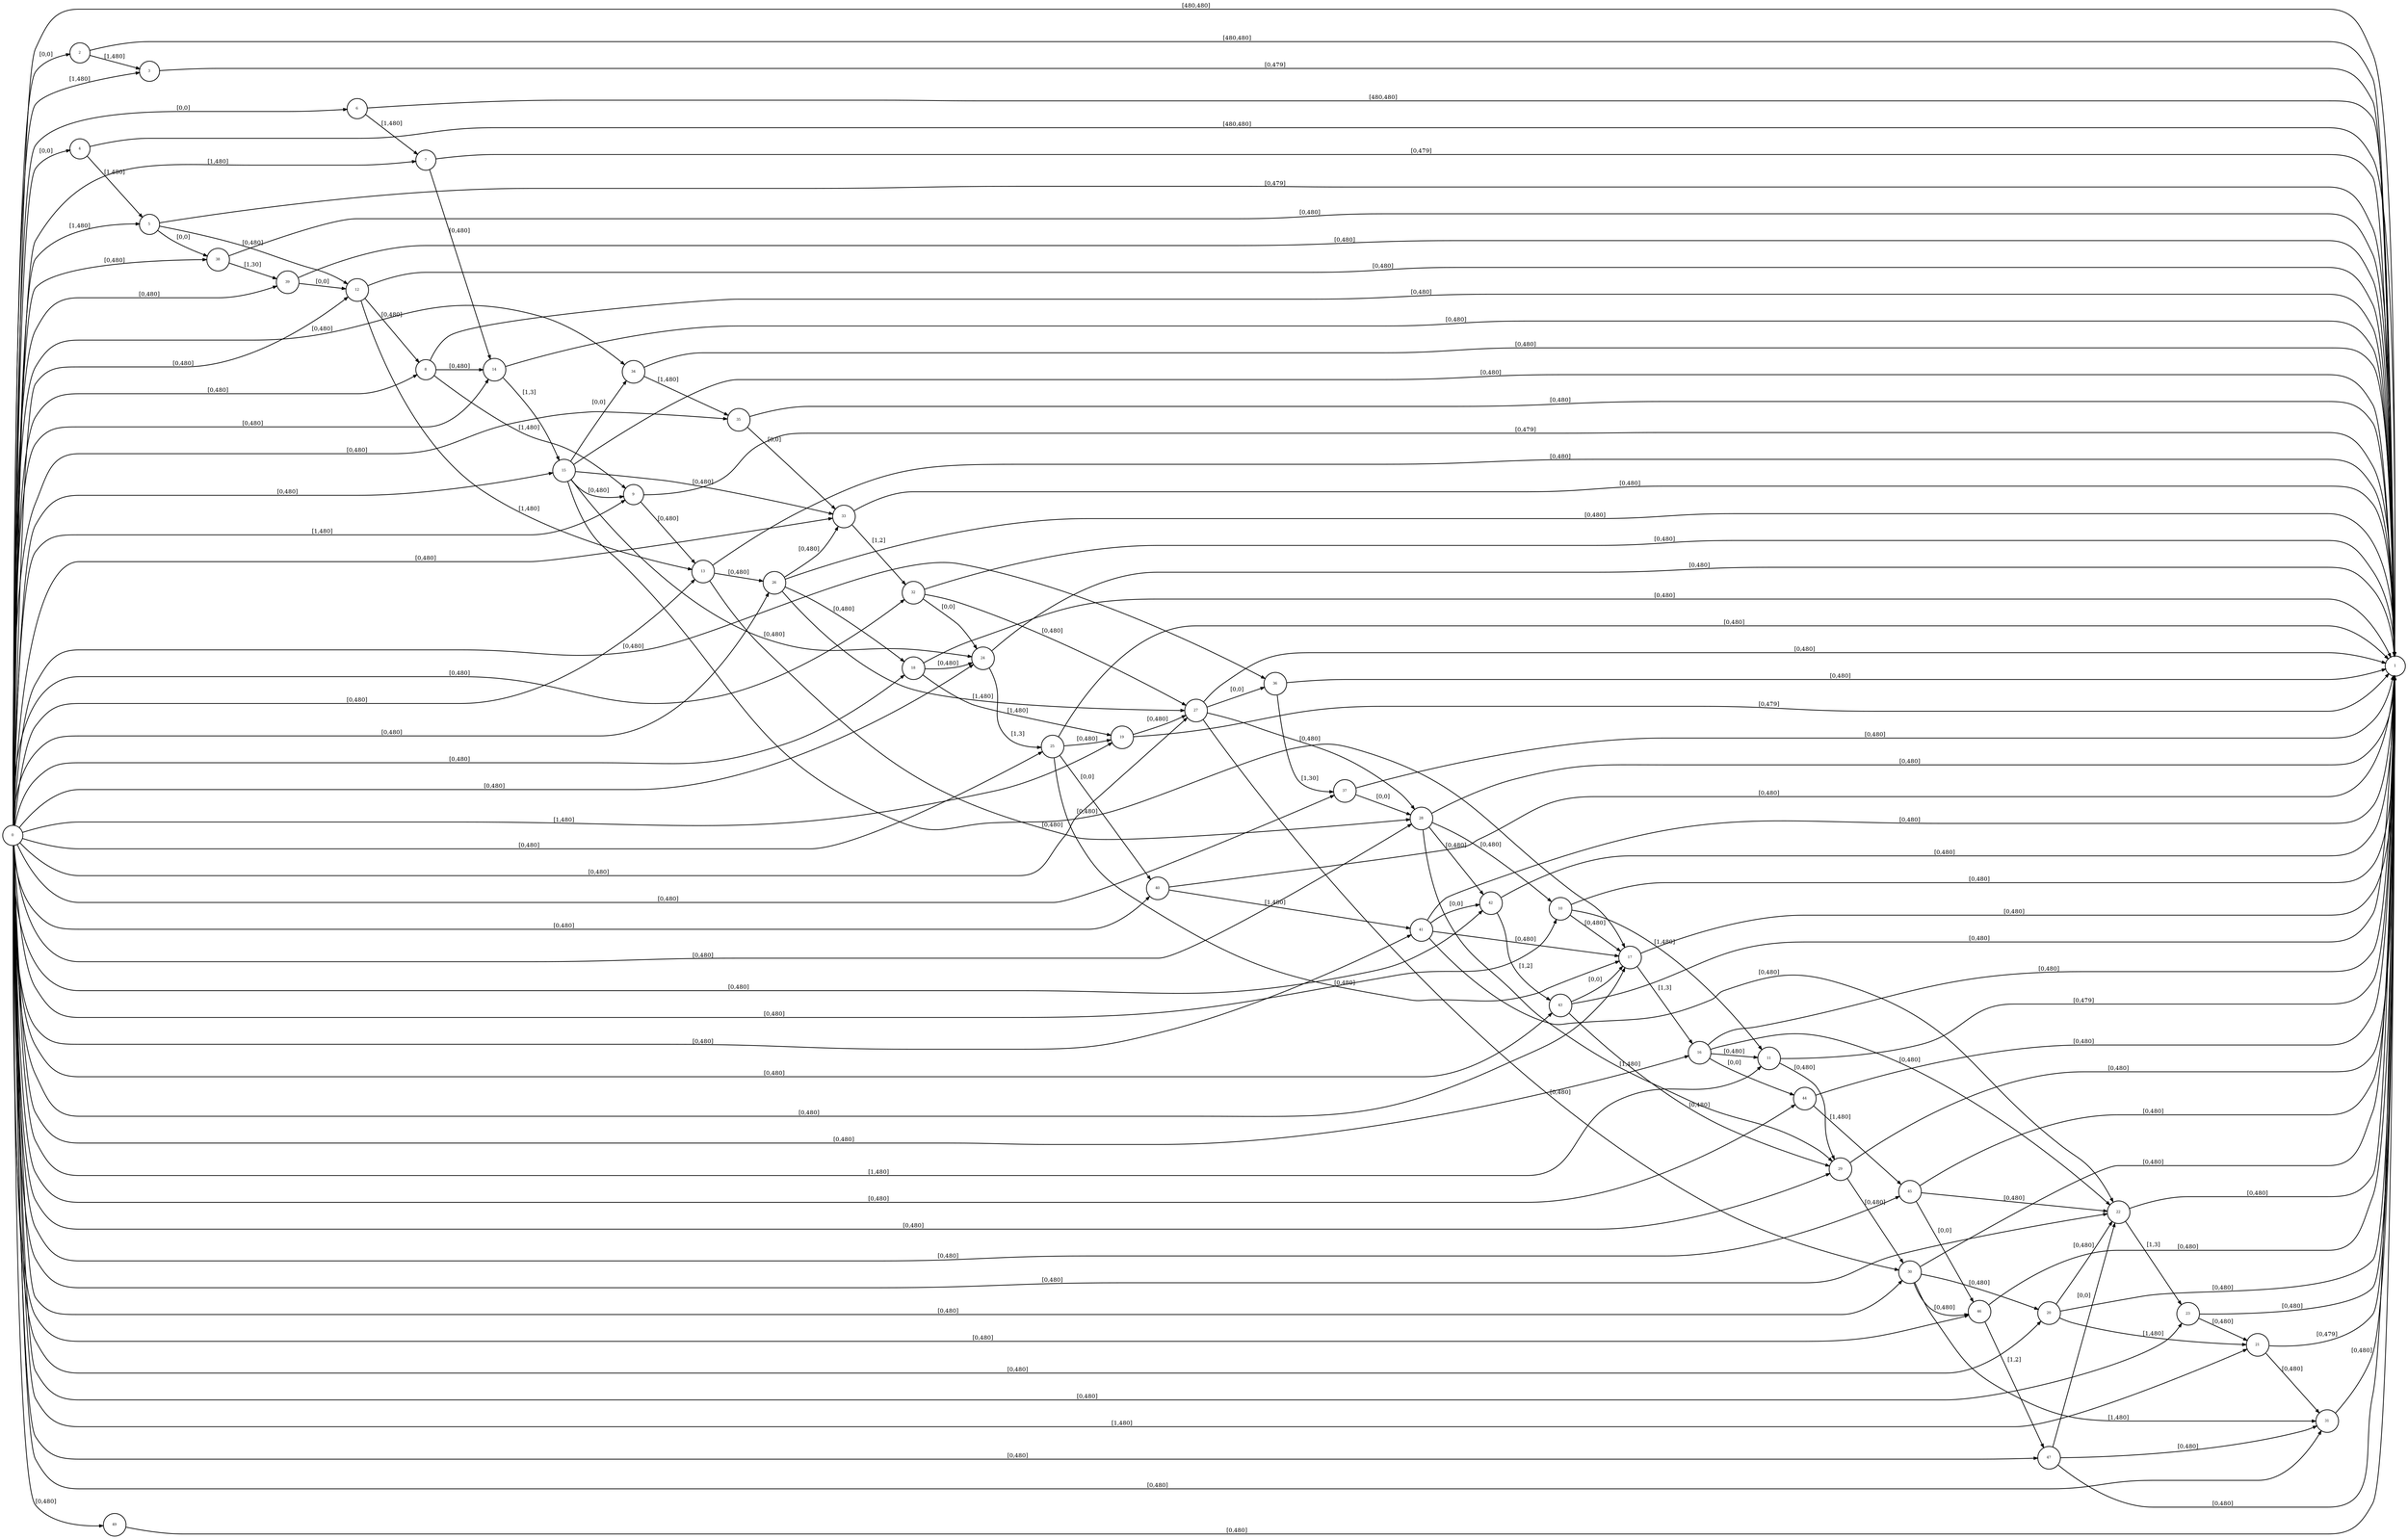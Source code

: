 digraph stnu {
	rankdir=LR;
	node [with=.2, height=.2, fontsize=5, shape=circle, style=filled, fillcolor=white];	0 -> 1 [fontsize=8, arrowsize= .5, label = "[480,480]"];
	0 -> 2 [fontsize=8, arrowsize= .5, label = "[0,0]"];
	0 -> 3 [fontsize=8, arrowsize= .5, label = "[1,480]"];
	0 -> 4 [fontsize=8, arrowsize= .5, label = "[0,0]"];
	0 -> 5 [fontsize=8, arrowsize= .5, label = "[1,480]"];
	0 -> 6 [fontsize=8, arrowsize= .5, label = "[0,0]"];
	0 -> 7 [fontsize=8, arrowsize= .5, label = "[1,480]"];
	0 -> 8 [fontsize=8, arrowsize= .5, label = "[0,480]"];
	0 -> 9 [fontsize=8, arrowsize= .5, label = "[1,480]"];
	0 -> 10 [fontsize=8, arrowsize= .5, label = "[0,480]"];
	0 -> 11 [fontsize=8, arrowsize= .5, label = "[1,480]"];
	0 -> 12 [fontsize=8, arrowsize= .5, label = "[0,480]"];
	0 -> 13 [fontsize=8, arrowsize= .5, label = "[0,480]"];
	0 -> 14 [fontsize=8, arrowsize= .5, label = "[0,480]"];
	0 -> 15 [fontsize=8, arrowsize= .5, label = "[0,480]"];
	0 -> 16 [fontsize=8, arrowsize= .5, label = "[0,480]"];
	0 -> 17 [fontsize=8, arrowsize= .5, label = "[0,480]"];
	0 -> 18 [fontsize=8, arrowsize= .5, label = "[0,480]"];
	0 -> 19 [fontsize=8, arrowsize= .5, label = "[1,480]"];
	0 -> 20 [fontsize=8, arrowsize= .5, label = "[0,480]"];
	0 -> 21 [fontsize=8, arrowsize= .5, label = "[1,480]"];
	0 -> 22 [fontsize=8, arrowsize= .5, label = "[0,480]"];
	0 -> 23 [fontsize=8, arrowsize= .5, label = "[0,480]"];
	0 -> 24 [fontsize=8, arrowsize= .5, label = "[0,480]"];
	0 -> 25 [fontsize=8, arrowsize= .5, label = "[0,480]"];
	0 -> 26 [fontsize=8, arrowsize= .5, label = "[0,480]"];
	0 -> 27 [fontsize=8, arrowsize= .5, label = "[0,480]"];
	0 -> 28 [fontsize=8, arrowsize= .5, label = "[0,480]"];
	0 -> 29 [fontsize=8, arrowsize= .5, label = "[0,480]"];
	0 -> 30 [fontsize=8, arrowsize= .5, label = "[0,480]"];
	0 -> 31 [fontsize=8, arrowsize= .5, label = "[0,480]"];
	0 -> 32 [fontsize=8, arrowsize= .5, label = "[0,480]"];
	0 -> 33 [fontsize=8, arrowsize= .5, label = "[0,480]"];
	0 -> 34 [fontsize=8, arrowsize= .5, label = "[0,480]"];
	0 -> 35 [fontsize=8, arrowsize= .5, label = "[0,480]"];
	0 -> 36 [fontsize=8, arrowsize= .5, label = "[0,480]"];
	0 -> 37 [fontsize=8, arrowsize= .5, label = "[0,480]"];
	0 -> 38 [fontsize=8, arrowsize= .5, label = "[0,480]"];
	0 -> 39 [fontsize=8, arrowsize= .5, label = "[0,480]"];
	0 -> 40 [fontsize=8, arrowsize= .5, label = "[0,480]"];
	0 -> 41 [fontsize=8, arrowsize= .5, label = "[0,480]"];
	0 -> 42 [fontsize=8, arrowsize= .5, label = "[0,480]"];
	0 -> 43 [fontsize=8, arrowsize= .5, label = "[0,480]"];
	0 -> 44 [fontsize=8, arrowsize= .5, label = "[0,480]"];
	0 -> 45 [fontsize=8, arrowsize= .5, label = "[0,480]"];
	0 -> 46 [fontsize=8, arrowsize= .5, label = "[0,480]"];
	0 -> 47 [fontsize=8, arrowsize= .5, label = "[0,480]"];
	0 -> 49 [fontsize=8, arrowsize= .5, label = "[0,480]"];
	2 -> 1 [fontsize=8, arrowsize= .5, label = "[480,480]"];
	2 -> 3 [fontsize=8, arrowsize= .5, label = "[1,480]"];
	3 -> 1 [fontsize=8, arrowsize= .5, label = "[0,479]"];
	4 -> 1 [fontsize=8, arrowsize= .5, label = "[480,480]"];
	4 -> 5 [fontsize=8, arrowsize= .5, label = "[1,480]"];
	5 -> 1 [fontsize=8, arrowsize= .5, label = "[0,479]"];
	5 -> 38 [fontsize=8, arrowsize= .5, label = "[0,0]"];
	5 -> 12 [fontsize=8, arrowsize= .5, label = "[0,480]"];
	6 -> 1 [fontsize=8, arrowsize= .5, label = "[480,480]"];
	6 -> 7 [fontsize=8, arrowsize= .5, label = "[1,480]"];
	7 -> 1 [fontsize=8, arrowsize= .5, label = "[0,479]"];
	7 -> 14 [fontsize=8, arrowsize= .5, label = "[0,480]"];
	8 -> 1 [fontsize=8, arrowsize= .5, label = "[0,480]"];
	8 -> 9 [fontsize=8, arrowsize= .5, label = "[1,480]"];
	8 -> 14 [fontsize=8, arrowsize= .5, label = "[0,480]"];
	9 -> 1 [fontsize=8, arrowsize= .5, label = "[0,479]"];
	9 -> 13 [fontsize=8, arrowsize= .5, label = "[0,480]"];
	10 -> 1 [fontsize=8, arrowsize= .5, label = "[0,480]"];
	10 -> 17 [fontsize=8, arrowsize= .5, label = "[0,480]"];
	10 -> 11 [fontsize=8, arrowsize= .5, label = "[1,480]"];
	11 -> 1 [fontsize=8, arrowsize= .5, label = "[0,479]"];
	11 -> 29 [fontsize=8, arrowsize= .5, label = "[0,480]"];
	12 -> 1 [fontsize=8, arrowsize= .5, label = "[0,480]"];
	12 -> 8 [fontsize=8, arrowsize= .5, label = "[0,480]"];
	12 -> 13 [fontsize=8, arrowsize= .5, label = "[1,480]"];
	13 -> 1 [fontsize=8, arrowsize= .5, label = "[0,480]"];
	13 -> 26 [fontsize=8, arrowsize= .5, label = "[0,480]"];
	13 -> 28 [fontsize=8, arrowsize= .5, label = "[0,480]"];
	14 -> 1 [fontsize=8, arrowsize= .5, label = "[0,480]"];
	14 -> 15 [fontsize=8, arrowsize= .5, label = "[1,3]"];
	15 -> 1 [fontsize=8, arrowsize= .5, label = "[0,480]"];
	15 -> 17 [fontsize=8, arrowsize= .5, label = "[0,480]"];
	15 -> 33 [fontsize=8, arrowsize= .5, label = "[0,480]"];
	15 -> 34 [fontsize=8, arrowsize= .5, label = "[0,0]"];
	15 -> 24 [fontsize=8, arrowsize= .5, label = "[0,480]"];
	15 -> 9 [fontsize=8, arrowsize= .5, label = "[0,480]"];
	16 -> 1 [fontsize=8, arrowsize= .5, label = "[0,480]"];
	16 -> 22 [fontsize=8, arrowsize= .5, label = "[0,480]"];
	16 -> 11 [fontsize=8, arrowsize= .5, label = "[0,480]"];
	16 -> 44 [fontsize=8, arrowsize= .5, label = "[0,0]"];
	17 -> 1 [fontsize=8, arrowsize= .5, label = "[0,480]"];
	17 -> 16 [fontsize=8, arrowsize= .5, label = "[1,3]"];
	18 -> 1 [fontsize=8, arrowsize= .5, label = "[0,480]"];
	18 -> 19 [fontsize=8, arrowsize= .5, label = "[1,480]"];
	18 -> 24 [fontsize=8, arrowsize= .5, label = "[0,480]"];
	19 -> 1 [fontsize=8, arrowsize= .5, label = "[0,479]"];
	19 -> 27 [fontsize=8, arrowsize= .5, label = "[0,480]"];
	20 -> 1 [fontsize=8, arrowsize= .5, label = "[0,480]"];
	20 -> 21 [fontsize=8, arrowsize= .5, label = "[1,480]"];
	20 -> 22 [fontsize=8, arrowsize= .5, label = "[0,480]"];
	21 -> 1 [fontsize=8, arrowsize= .5, label = "[0,479]"];
	21 -> 31 [fontsize=8, arrowsize= .5, label = "[0,480]"];
	22 -> 1 [fontsize=8, arrowsize= .5, label = "[0,480]"];
	22 -> 23 [fontsize=8, arrowsize= .5, label = "[1,3]"];
	23 -> 1 [fontsize=8, arrowsize= .5, label = "[0,480]"];
	23 -> 21 [fontsize=8, arrowsize= .5, label = "[0,480]"];
	24 -> 1 [fontsize=8, arrowsize= .5, label = "[0,480]"];
	24 -> 25 [fontsize=8, arrowsize= .5, label = "[1,3]"];
	25 -> 1 [fontsize=8, arrowsize= .5, label = "[0,480]"];
	25 -> 17 [fontsize=8, arrowsize= .5, label = "[0,480]"];
	25 -> 19 [fontsize=8, arrowsize= .5, label = "[0,480]"];
	25 -> 40 [fontsize=8, arrowsize= .5, label = "[0,0]"];
	26 -> 1 [fontsize=8, arrowsize= .5, label = "[0,480]"];
	26 -> 33 [fontsize=8, arrowsize= .5, label = "[0,480]"];
	26 -> 18 [fontsize=8, arrowsize= .5, label = "[0,480]"];
	26 -> 27 [fontsize=8, arrowsize= .5, label = "[1,480]"];
	27 -> 1 [fontsize=8, arrowsize= .5, label = "[0,480]"];
	27 -> 36 [fontsize=8, arrowsize= .5, label = "[0,0]"];
	27 -> 28 [fontsize=8, arrowsize= .5, label = "[0,480]"];
	27 -> 30 [fontsize=8, arrowsize= .5, label = "[0,480]"];
	28 -> 1 [fontsize=8, arrowsize= .5, label = "[0,480]"];
	28 -> 10 [fontsize=8, arrowsize= .5, label = "[0,480]"];
	28 -> 42 [fontsize=8, arrowsize= .5, label = "[0,480]"];
	28 -> 29 [fontsize=8, arrowsize= .5, label = "[1,480]"];
	29 -> 1 [fontsize=8, arrowsize= .5, label = "[0,480]"];
	29 -> 30 [fontsize=8, arrowsize= .5, label = "[0,480]"];
	30 -> 1 [fontsize=8, arrowsize= .5, label = "[0,480]"];
	30 -> 20 [fontsize=8, arrowsize= .5, label = "[0,480]"];
	30 -> 46 [fontsize=8, arrowsize= .5, label = "[0,480]"];
	30 -> 31 [fontsize=8, arrowsize= .5, label = "[1,480]"];
	31 -> 1 [fontsize=8, arrowsize= .5, label = "[0,480]"];
	32 -> 1 [fontsize=8, arrowsize= .5, label = "[0,480]"];
	32 -> 24 [fontsize=8, arrowsize= .5, label = "[0,0]"];
	32 -> 27 [fontsize=8, arrowsize= .5, label = "[0,480]"];
	33 -> 1 [fontsize=8, arrowsize= .5, label = "[0,480]"];
	33 -> 32 [fontsize=8, arrowsize= .5, label = "[1,2]"];
	34 -> 1 [fontsize=8, arrowsize= .5, label = "[0,480]"];
	34 -> 35 [fontsize=8, arrowsize= .5, label = "[1,480]"];
	35 -> 1 [fontsize=8, arrowsize= .5, label = "[0,480]"];
	35 -> 33 [fontsize=8, arrowsize= .5, label = "[0,0]"];
	36 -> 1 [fontsize=8, arrowsize= .5, label = "[0,480]"];
	36 -> 37 [fontsize=8, arrowsize= .5, label = "[1,30]"];
	37 -> 1 [fontsize=8, arrowsize= .5, label = "[0,480]"];
	37 -> 28 [fontsize=8, arrowsize= .5, label = "[0,0]"];
	38 -> 1 [fontsize=8, arrowsize= .5, label = "[0,480]"];
	38 -> 39 [fontsize=8, arrowsize= .5, label = "[1,30]"];
	39 -> 1 [fontsize=8, arrowsize= .5, label = "[0,480]"];
	39 -> 12 [fontsize=8, arrowsize= .5, label = "[0,0]"];
	40 -> 1 [fontsize=8, arrowsize= .5, label = "[0,480]"];
	40 -> 41 [fontsize=8, arrowsize= .5, label = "[1,480]"];
	41 -> 1 [fontsize=8, arrowsize= .5, label = "[0,480]"];
	41 -> 17 [fontsize=8, arrowsize= .5, label = "[0,480]"];
	41 -> 22 [fontsize=8, arrowsize= .5, label = "[0,480]"];
	41 -> 42 [fontsize=8, arrowsize= .5, label = "[0,0]"];
	42 -> 1 [fontsize=8, arrowsize= .5, label = "[0,480]"];
	42 -> 43 [fontsize=8, arrowsize= .5, label = "[1,2]"];
	43 -> 1 [fontsize=8, arrowsize= .5, label = "[0,480]"];
	43 -> 17 [fontsize=8, arrowsize= .5, label = "[0,0]"];
	43 -> 29 [fontsize=8, arrowsize= .5, label = "[0,480]"];
	44 -> 1 [fontsize=8, arrowsize= .5, label = "[0,480]"];
	44 -> 45 [fontsize=8, arrowsize= .5, label = "[1,480]"];
	45 -> 1 [fontsize=8, arrowsize= .5, label = "[0,480]"];
	45 -> 22 [fontsize=8, arrowsize= .5, label = "[0,480]"];
	45 -> 46 [fontsize=8, arrowsize= .5, label = "[0,0]"];
	46 -> 1 [fontsize=8, arrowsize= .5, label = "[0,480]"];
	46 -> 47 [fontsize=8, arrowsize= .5, label = "[1,2]"];
	47 -> 1 [fontsize=8, arrowsize= .5, label = "[0,480]"];
	47 -> 22 [fontsize=8, arrowsize= .5, label = "[0,0]"];
	47 -> 31 [fontsize=8, arrowsize= .5, label = "[0,480]"];
	49 -> 1 [fontsize=8, arrowsize= .5, label = "[0,480]"];

}

